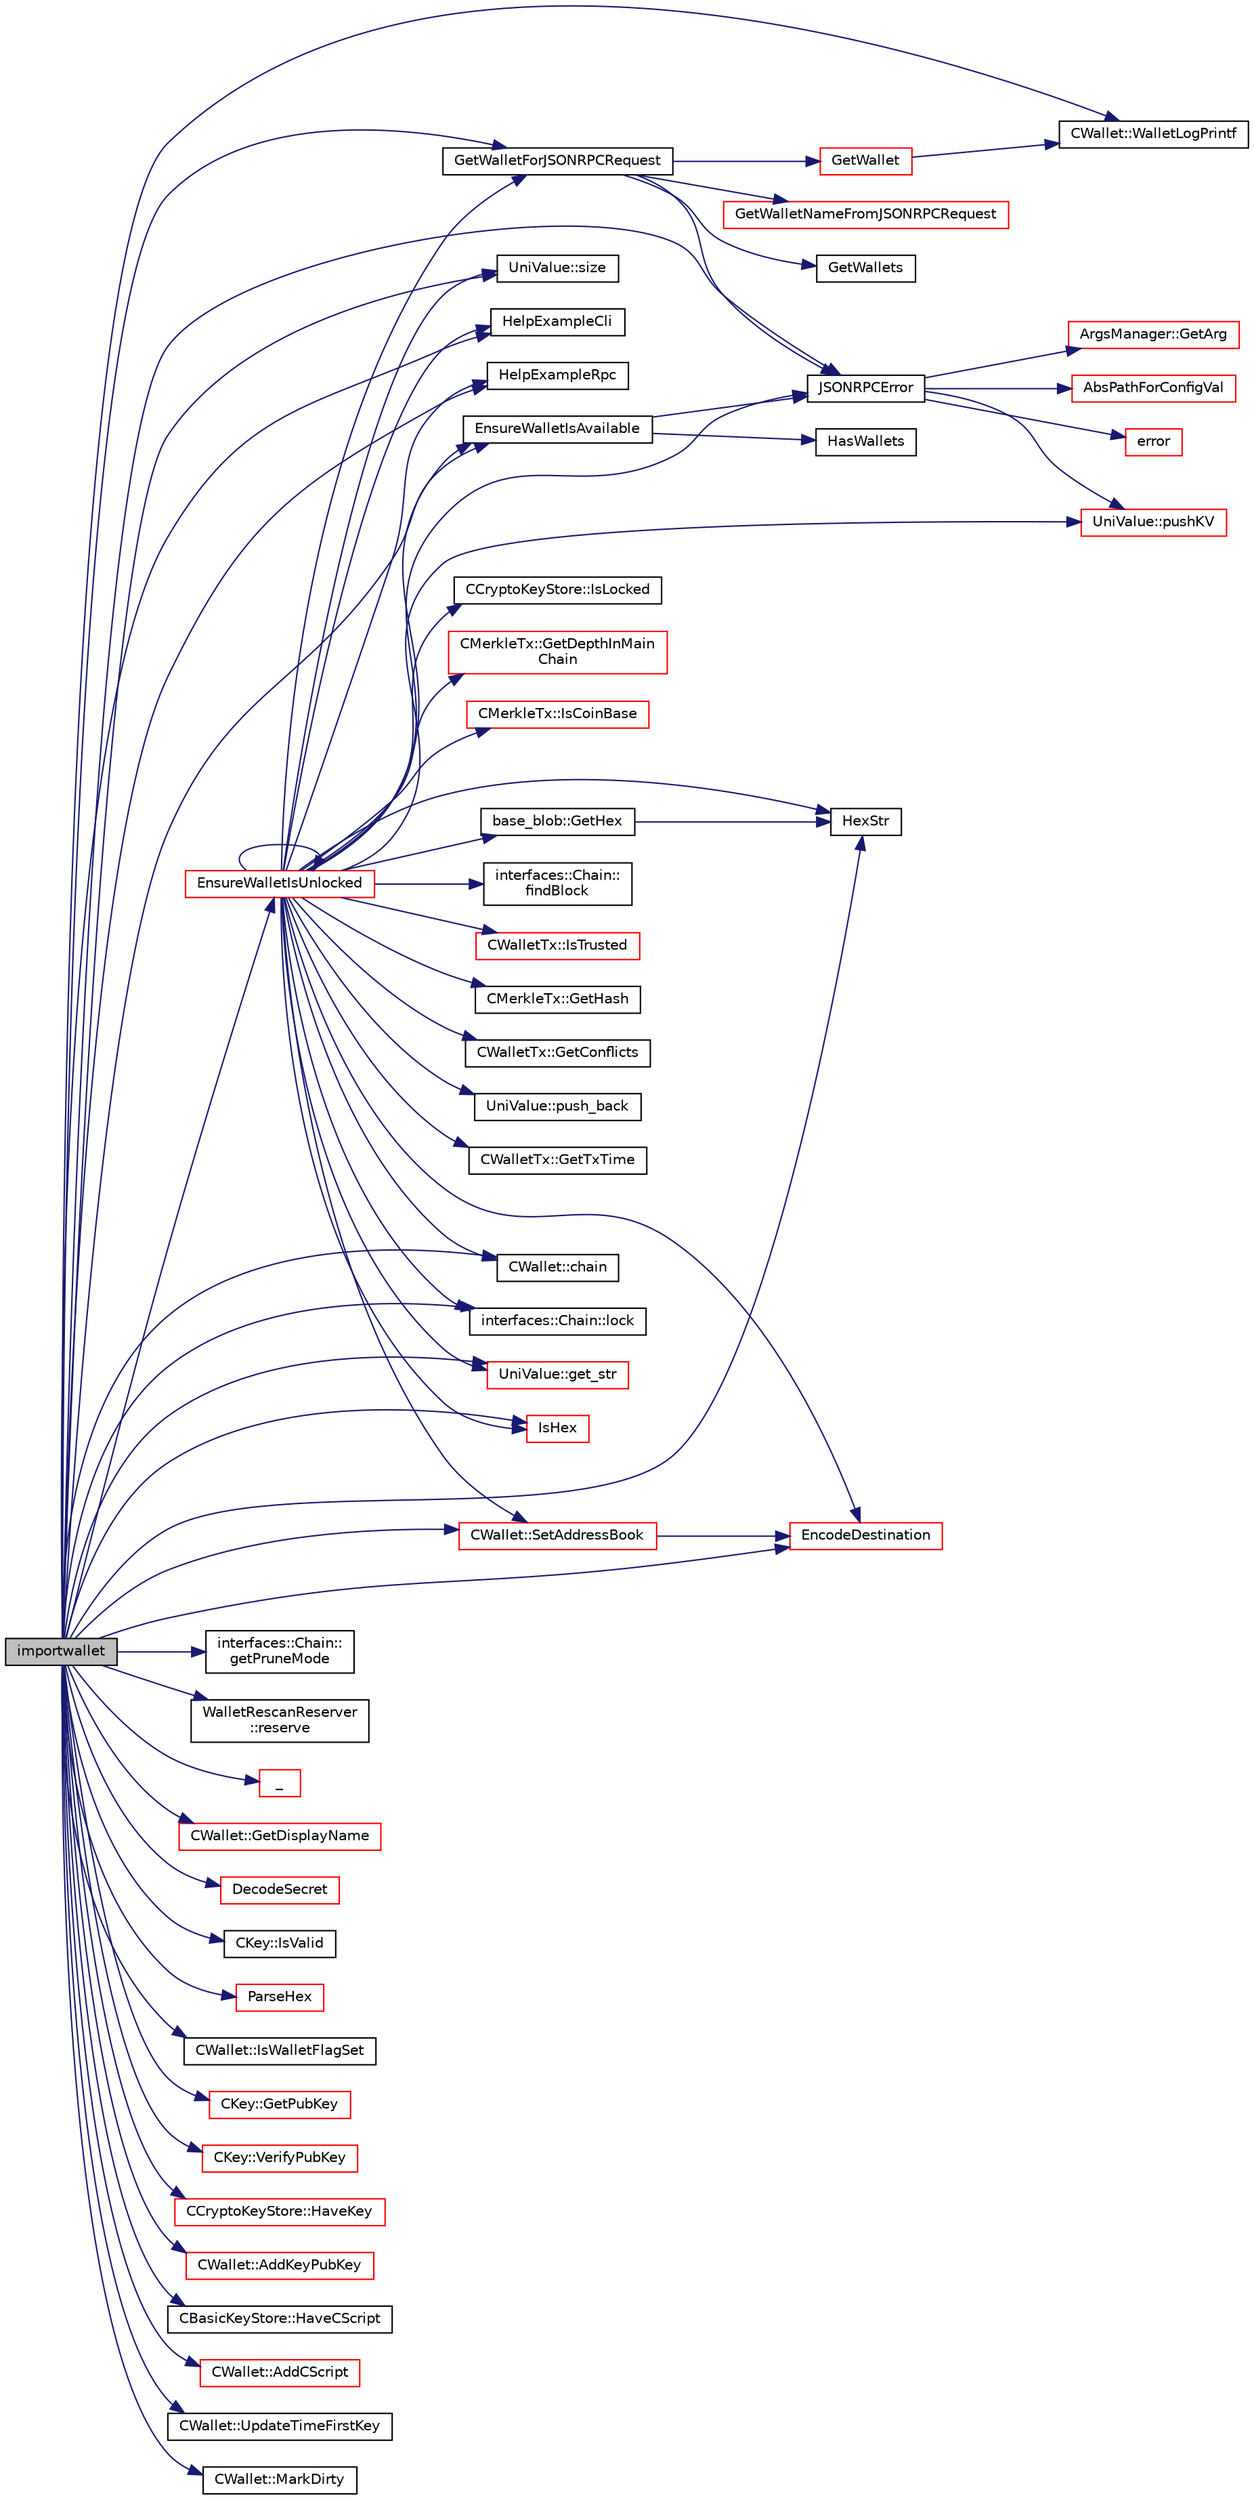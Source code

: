 digraph "importwallet"
{
  edge [fontname="Helvetica",fontsize="10",labelfontname="Helvetica",labelfontsize="10"];
  node [fontname="Helvetica",fontsize="10",shape=record];
  rankdir="LR";
  Node1 [label="importwallet",height=0.2,width=0.4,color="black", fillcolor="grey75", style="filled", fontcolor="black"];
  Node1 -> Node2 [color="midnightblue",fontsize="10",style="solid",fontname="Helvetica"];
  Node2 [label="GetWalletForJSONRPCRequest",height=0.2,width=0.4,color="black", fillcolor="white", style="filled",URL="$rpcwallet_8cpp.html#a13cf9bdc928d8ca0b67e34791da05ddc",tooltip="Figures out what wallet, if any, to use for a JSONRPCRequest. "];
  Node2 -> Node3 [color="midnightblue",fontsize="10",style="solid",fontname="Helvetica"];
  Node3 [label="GetWalletNameFromJSONRPCRequest",height=0.2,width=0.4,color="red", fillcolor="white", style="filled",URL="$rpcwallet_8cpp.html#af704ea42262521346e3be551cfbc5a7f"];
  Node2 -> Node4 [color="midnightblue",fontsize="10",style="solid",fontname="Helvetica"];
  Node4 [label="GetWallet",height=0.2,width=0.4,color="red", fillcolor="white", style="filled",URL="$wallet_2wallet_8cpp.html#a59fb74ca7a0b34f8f86ec58464a72f8a"];
  Node4 -> Node5 [color="midnightblue",fontsize="10",style="solid",fontname="Helvetica"];
  Node5 [label="CWallet::WalletLogPrintf",height=0.2,width=0.4,color="black", fillcolor="white", style="filled",URL="$class_c_wallet.html#aeba3694fe7d6e81318d77191f75bdb19",tooltip="Prepends the wallet name in logging output to ease debugging in multi-wallet use cases. "];
  Node2 -> Node6 [color="midnightblue",fontsize="10",style="solid",fontname="Helvetica"];
  Node6 [label="JSONRPCError",height=0.2,width=0.4,color="black", fillcolor="white", style="filled",URL="$rpc_2protocol_8cpp.html#a40b75d3d265c4a2e1d5fe3e129743884"];
  Node6 -> Node7 [color="midnightblue",fontsize="10",style="solid",fontname="Helvetica"];
  Node7 [label="error",height=0.2,width=0.4,color="red", fillcolor="white", style="filled",URL="$system_8h.html#a0605c886f88f190fa6a51ae07ca7558a"];
  Node6 -> Node8 [color="midnightblue",fontsize="10",style="solid",fontname="Helvetica"];
  Node8 [label="UniValue::pushKV",height=0.2,width=0.4,color="red", fillcolor="white", style="filled",URL="$class_uni_value.html#abab649c2dbd593233de6364254456026"];
  Node6 -> Node9 [color="midnightblue",fontsize="10",style="solid",fontname="Helvetica"];
  Node9 [label="ArgsManager::GetArg",height=0.2,width=0.4,color="red", fillcolor="white", style="filled",URL="$class_args_manager.html#a565c101a8d753ca2d71c7069a9d411c1",tooltip="Return string argument or default value. "];
  Node6 -> Node10 [color="midnightblue",fontsize="10",style="solid",fontname="Helvetica"];
  Node10 [label="AbsPathForConfigVal",height=0.2,width=0.4,color="red", fillcolor="white", style="filled",URL="$system_8cpp.html#a162859252c5665f520a6d4bce967947c",tooltip="Most paths passed as configuration arguments are treated as relative to the datadir if they are not a..."];
  Node2 -> Node11 [color="midnightblue",fontsize="10",style="solid",fontname="Helvetica"];
  Node11 [label="GetWallets",height=0.2,width=0.4,color="black", fillcolor="white", style="filled",URL="$dummywallet_8cpp.html#ab8562a8762a7793fdf5b8ae9465e1b85"];
  Node1 -> Node12 [color="midnightblue",fontsize="10",style="solid",fontname="Helvetica"];
  Node12 [label="EnsureWalletIsAvailable",height=0.2,width=0.4,color="black", fillcolor="white", style="filled",URL="$rpcwallet_8cpp.html#ae44c9e4546fdf6e182276fada0126649"];
  Node12 -> Node13 [color="midnightblue",fontsize="10",style="solid",fontname="Helvetica"];
  Node13 [label="HasWallets",height=0.2,width=0.4,color="black", fillcolor="white", style="filled",URL="$wallet_2wallet_8cpp.html#a9bc62b5b6dea0a67f248bc07019a851f"];
  Node12 -> Node6 [color="midnightblue",fontsize="10",style="solid",fontname="Helvetica"];
  Node1 -> Node14 [color="midnightblue",fontsize="10",style="solid",fontname="Helvetica"];
  Node14 [label="UniValue::size",height=0.2,width=0.4,color="black", fillcolor="white", style="filled",URL="$class_uni_value.html#a61ee4ef0fa78da6d936dddf408a51a13"];
  Node1 -> Node15 [color="midnightblue",fontsize="10",style="solid",fontname="Helvetica"];
  Node15 [label="HelpExampleCli",height=0.2,width=0.4,color="black", fillcolor="white", style="filled",URL="$server_8cpp.html#a26bafe3d526ee8cbc84b3c0b0dc3a43b"];
  Node1 -> Node16 [color="midnightblue",fontsize="10",style="solid",fontname="Helvetica"];
  Node16 [label="HelpExampleRpc",height=0.2,width=0.4,color="black", fillcolor="white", style="filled",URL="$server_8cpp.html#a9ef4f8fb114508ceb861a0e8c3e0d26e"];
  Node1 -> Node17 [color="midnightblue",fontsize="10",style="solid",fontname="Helvetica"];
  Node17 [label="CWallet::chain",height=0.2,width=0.4,color="black", fillcolor="white", style="filled",URL="$class_c_wallet.html#a1f5d867670b11d16e3b720d475c3989a",tooltip="Interface for accessing chain state. "];
  Node1 -> Node18 [color="midnightblue",fontsize="10",style="solid",fontname="Helvetica"];
  Node18 [label="interfaces::Chain::\lgetPruneMode",height=0.2,width=0.4,color="black", fillcolor="white", style="filled",URL="$classinterfaces_1_1_chain.html#acff09db3655587b36a51daa649bd3768",tooltip="Check if pruning is enabled. "];
  Node1 -> Node6 [color="midnightblue",fontsize="10",style="solid",fontname="Helvetica"];
  Node1 -> Node19 [color="midnightblue",fontsize="10",style="solid",fontname="Helvetica"];
  Node19 [label="WalletRescanReserver\l::reserve",height=0.2,width=0.4,color="black", fillcolor="white", style="filled",URL="$class_wallet_rescan_reserver.html#aac546d40754d9594428795cce418df6a"];
  Node1 -> Node20 [color="midnightblue",fontsize="10",style="solid",fontname="Helvetica"];
  Node20 [label="interfaces::Chain::lock",height=0.2,width=0.4,color="black", fillcolor="white", style="filled",URL="$classinterfaces_1_1_chain.html#ad3a8681b5aeabaebe0e31ee762aa53da",tooltip="Return Lock interface. "];
  Node1 -> Node21 [color="midnightblue",fontsize="10",style="solid",fontname="Helvetica"];
  Node21 [label="EnsureWalletIsUnlocked",height=0.2,width=0.4,color="red", fillcolor="white", style="filled",URL="$rpcwallet_8cpp.html#a4eb48c19268ebfbfc0e9b6d7904e877f"];
  Node21 -> Node22 [color="midnightblue",fontsize="10",style="solid",fontname="Helvetica"];
  Node22 [label="CCryptoKeyStore::IsLocked",height=0.2,width=0.4,color="black", fillcolor="white", style="filled",URL="$class_c_crypto_key_store.html#a1c3ebef555fd13676d67509b95820fcf"];
  Node21 -> Node6 [color="midnightblue",fontsize="10",style="solid",fontname="Helvetica"];
  Node21 -> Node23 [color="midnightblue",fontsize="10",style="solid",fontname="Helvetica"];
  Node23 [label="CMerkleTx::GetDepthInMain\lChain",height=0.2,width=0.4,color="red", fillcolor="white", style="filled",URL="$class_c_merkle_tx.html#a401cca34b744b1bf5993d4fe1e871190",tooltip="Return depth of transaction in blockchain: <0 : conflicts with a transaction this deep in the blockch..."];
  Node21 -> Node8 [color="midnightblue",fontsize="10",style="solid",fontname="Helvetica"];
  Node21 -> Node24 [color="midnightblue",fontsize="10",style="solid",fontname="Helvetica"];
  Node24 [label="CMerkleTx::IsCoinBase",height=0.2,width=0.4,color="red", fillcolor="white", style="filled",URL="$class_c_merkle_tx.html#a639c70fc4b2520a87c32a98ecd75d403"];
  Node21 -> Node25 [color="midnightblue",fontsize="10",style="solid",fontname="Helvetica"];
  Node25 [label="base_blob::GetHex",height=0.2,width=0.4,color="black", fillcolor="white", style="filled",URL="$classbase__blob.html#a9541747b1f91f9469ac0aff90665bd32"];
  Node25 -> Node26 [color="midnightblue",fontsize="10",style="solid",fontname="Helvetica"];
  Node26 [label="HexStr",height=0.2,width=0.4,color="black", fillcolor="white", style="filled",URL="$strencodings_8h.html#af003e10d5d34c3271ca57ec79059a5ae"];
  Node21 -> Node27 [color="midnightblue",fontsize="10",style="solid",fontname="Helvetica"];
  Node27 [label="interfaces::Chain::\lfindBlock",height=0.2,width=0.4,color="black", fillcolor="white", style="filled",URL="$classinterfaces_1_1_chain.html#a134d392dd907e3843949a6ae110321f2",tooltip="Return whether node has the block and optionally return block metadata or contents. "];
  Node21 -> Node28 [color="midnightblue",fontsize="10",style="solid",fontname="Helvetica"];
  Node28 [label="CWalletTx::IsTrusted",height=0.2,width=0.4,color="red", fillcolor="white", style="filled",URL="$group__map_wallet.html#gadce74a958e7e5c56f2d41a7a7e1fd42f"];
  Node21 -> Node29 [color="midnightblue",fontsize="10",style="solid",fontname="Helvetica"];
  Node29 [label="CMerkleTx::GetHash",height=0.2,width=0.4,color="black", fillcolor="white", style="filled",URL="$class_c_merkle_tx.html#a0229887ee125fa7c45a90e9cca77bf94"];
  Node21 -> Node30 [color="midnightblue",fontsize="10",style="solid",fontname="Helvetica"];
  Node30 [label="CWalletTx::GetConflicts",height=0.2,width=0.4,color="black", fillcolor="white", style="filled",URL="$group__map_wallet.html#gabb55af01e7c81f52c3a9864aad0b6220"];
  Node21 -> Node31 [color="midnightblue",fontsize="10",style="solid",fontname="Helvetica"];
  Node31 [label="UniValue::push_back",height=0.2,width=0.4,color="black", fillcolor="white", style="filled",URL="$class_uni_value.html#a944cd1b59b040cd24c9f46b55a68d49a"];
  Node21 -> Node32 [color="midnightblue",fontsize="10",style="solid",fontname="Helvetica"];
  Node32 [label="CWalletTx::GetTxTime",height=0.2,width=0.4,color="black", fillcolor="white", style="filled",URL="$group__map_wallet.html#ga25fdd940fcdd2ea9d05547c5c789fc0d"];
  Node21 -> Node33 [color="midnightblue",fontsize="10",style="solid",fontname="Helvetica"];
  Node33 [label="UniValue::get_str",height=0.2,width=0.4,color="red", fillcolor="white", style="filled",URL="$class_uni_value.html#a9f69bbd4ccf8d083934cbb510c039cef"];
  Node21 -> Node2 [color="midnightblue",fontsize="10",style="solid",fontname="Helvetica"];
  Node21 -> Node12 [color="midnightblue",fontsize="10",style="solid",fontname="Helvetica"];
  Node21 -> Node14 [color="midnightblue",fontsize="10",style="solid",fontname="Helvetica"];
  Node21 -> Node15 [color="midnightblue",fontsize="10",style="solid",fontname="Helvetica"];
  Node21 -> Node16 [color="midnightblue",fontsize="10",style="solid",fontname="Helvetica"];
  Node21 -> Node34 [color="midnightblue",fontsize="10",style="solid",fontname="Helvetica"];
  Node34 [label="CWallet::SetAddressBook",height=0.2,width=0.4,color="red", fillcolor="white", style="filled",URL="$group___actions.html#ga53e5528d7005608594e73f500bc5bb8f"];
  Node34 -> Node35 [color="midnightblue",fontsize="10",style="solid",fontname="Helvetica"];
  Node35 [label="EncodeDestination",height=0.2,width=0.4,color="red", fillcolor="white", style="filled",URL="$key__io_8cpp.html#a69b845c325e6bf516251cd3a67fe1df7"];
  Node21 -> Node35 [color="midnightblue",fontsize="10",style="solid",fontname="Helvetica"];
  Node21 -> Node17 [color="midnightblue",fontsize="10",style="solid",fontname="Helvetica"];
  Node21 -> Node20 [color="midnightblue",fontsize="10",style="solid",fontname="Helvetica"];
  Node21 -> Node21 [color="midnightblue",fontsize="10",style="solid",fontname="Helvetica"];
  Node21 -> Node36 [color="midnightblue",fontsize="10",style="solid",fontname="Helvetica"];
  Node36 [label="IsHex",height=0.2,width=0.4,color="red", fillcolor="white", style="filled",URL="$strencodings_8cpp.html#a9f23401f4b871ed693f7a96a9ba40c58"];
  Node21 -> Node26 [color="midnightblue",fontsize="10",style="solid",fontname="Helvetica"];
  Node1 -> Node33 [color="midnightblue",fontsize="10",style="solid",fontname="Helvetica"];
  Node1 -> Node37 [color="midnightblue",fontsize="10",style="solid",fontname="Helvetica"];
  Node37 [label="_",height=0.2,width=0.4,color="red", fillcolor="white", style="filled",URL="$system_8h.html#aad133bb6103b53cebf03fd01e2f11ba1",tooltip="Translation function. "];
  Node1 -> Node38 [color="midnightblue",fontsize="10",style="solid",fontname="Helvetica"];
  Node38 [label="CWallet::GetDisplayName",height=0.2,width=0.4,color="red", fillcolor="white", style="filled",URL="$class_c_wallet.html#ab129ad6034baff3185348cf3a8cb86ee",tooltip="Returns a bracketed wallet name for displaying in logs, will return [default wallet] if the wallet ha..."];
  Node1 -> Node39 [color="midnightblue",fontsize="10",style="solid",fontname="Helvetica"];
  Node39 [label="DecodeSecret",height=0.2,width=0.4,color="red", fillcolor="white", style="filled",URL="$key__io_8cpp.html#a7941777b013d8d31958b7ffbc8c3563f"];
  Node1 -> Node40 [color="midnightblue",fontsize="10",style="solid",fontname="Helvetica"];
  Node40 [label="CKey::IsValid",height=0.2,width=0.4,color="black", fillcolor="white", style="filled",URL="$class_c_key.html#a62094263b7422a45b45ac508396f19eb",tooltip="Check whether this private key is valid. "];
  Node1 -> Node36 [color="midnightblue",fontsize="10",style="solid",fontname="Helvetica"];
  Node1 -> Node41 [color="midnightblue",fontsize="10",style="solid",fontname="Helvetica"];
  Node41 [label="ParseHex",height=0.2,width=0.4,color="red", fillcolor="white", style="filled",URL="$strencodings_8cpp.html#a5a787187ddd5c52baae692350ec5a2cb"];
  Node1 -> Node42 [color="midnightblue",fontsize="10",style="solid",fontname="Helvetica"];
  Node42 [label="CWallet::IsWalletFlagSet",height=0.2,width=0.4,color="black", fillcolor="white", style="filled",URL="$group__map_wallet.html#ga647681fa084c9d03742f9522f8779ca7",tooltip="check if a certain wallet flag is set "];
  Node1 -> Node43 [color="midnightblue",fontsize="10",style="solid",fontname="Helvetica"];
  Node43 [label="CKey::GetPubKey",height=0.2,width=0.4,color="red", fillcolor="white", style="filled",URL="$class_c_key.html#ae4b61da6ec62f676fe6362ac5fc26aca",tooltip="Compute the public key from a private key. "];
  Node1 -> Node44 [color="midnightblue",fontsize="10",style="solid",fontname="Helvetica"];
  Node44 [label="CKey::VerifyPubKey",height=0.2,width=0.4,color="red", fillcolor="white", style="filled",URL="$class_c_key.html#a3890764f7a2e5d9cdeffb3e102e4545d",tooltip="Verify thoroughly whether a private key and a public key match. "];
  Node1 -> Node45 [color="midnightblue",fontsize="10",style="solid",fontname="Helvetica"];
  Node45 [label="CCryptoKeyStore::HaveKey",height=0.2,width=0.4,color="red", fillcolor="white", style="filled",URL="$class_c_crypto_key_store.html#a59d19911aeddf00c974378b508e9d114",tooltip="Check whether a key corresponding to a given address is present in the store. "];
  Node1 -> Node5 [color="midnightblue",fontsize="10",style="solid",fontname="Helvetica"];
  Node1 -> Node35 [color="midnightblue",fontsize="10",style="solid",fontname="Helvetica"];
  Node1 -> Node46 [color="midnightblue",fontsize="10",style="solid",fontname="Helvetica"];
  Node46 [label="CWallet::AddKeyPubKey",height=0.2,width=0.4,color="red", fillcolor="white", style="filled",URL="$group__map_wallet.html#ga2b0c518df362a1a765a241c1ca5c69a0",tooltip="Adds a key to the store, and saves it to disk. "];
  Node1 -> Node34 [color="midnightblue",fontsize="10",style="solid",fontname="Helvetica"];
  Node1 -> Node47 [color="midnightblue",fontsize="10",style="solid",fontname="Helvetica"];
  Node47 [label="CBasicKeyStore::HaveCScript",height=0.2,width=0.4,color="black", fillcolor="white", style="filled",URL="$class_c_basic_key_store.html#ad7d3983c6d1f1396896d4304b6437028"];
  Node1 -> Node26 [color="midnightblue",fontsize="10",style="solid",fontname="Helvetica"];
  Node1 -> Node48 [color="midnightblue",fontsize="10",style="solid",fontname="Helvetica"];
  Node48 [label="CWallet::AddCScript",height=0.2,width=0.4,color="red", fillcolor="white", style="filled",URL="$group__map_wallet.html#ga15df27607f4dde9f262e0f030c9414b5",tooltip="Support for BIP 0013 : see https://github.com/bitcoin/bips/blob/master/bip-0013.mediawiki. "];
  Node1 -> Node49 [color="midnightblue",fontsize="10",style="solid",fontname="Helvetica"];
  Node49 [label="CWallet::UpdateTimeFirstKey",height=0.2,width=0.4,color="black", fillcolor="white", style="filled",URL="$group__map_wallet.html#gab7b95f29dbf960047aa0511713036871",tooltip="Update wallet first key creation time. "];
  Node1 -> Node50 [color="midnightblue",fontsize="10",style="solid",fontname="Helvetica"];
  Node50 [label="CWallet::MarkDirty",height=0.2,width=0.4,color="black", fillcolor="white", style="filled",URL="$group__map_wallet.html#ga26fd9a9f48230daf346500d2afb6115e"];
}
